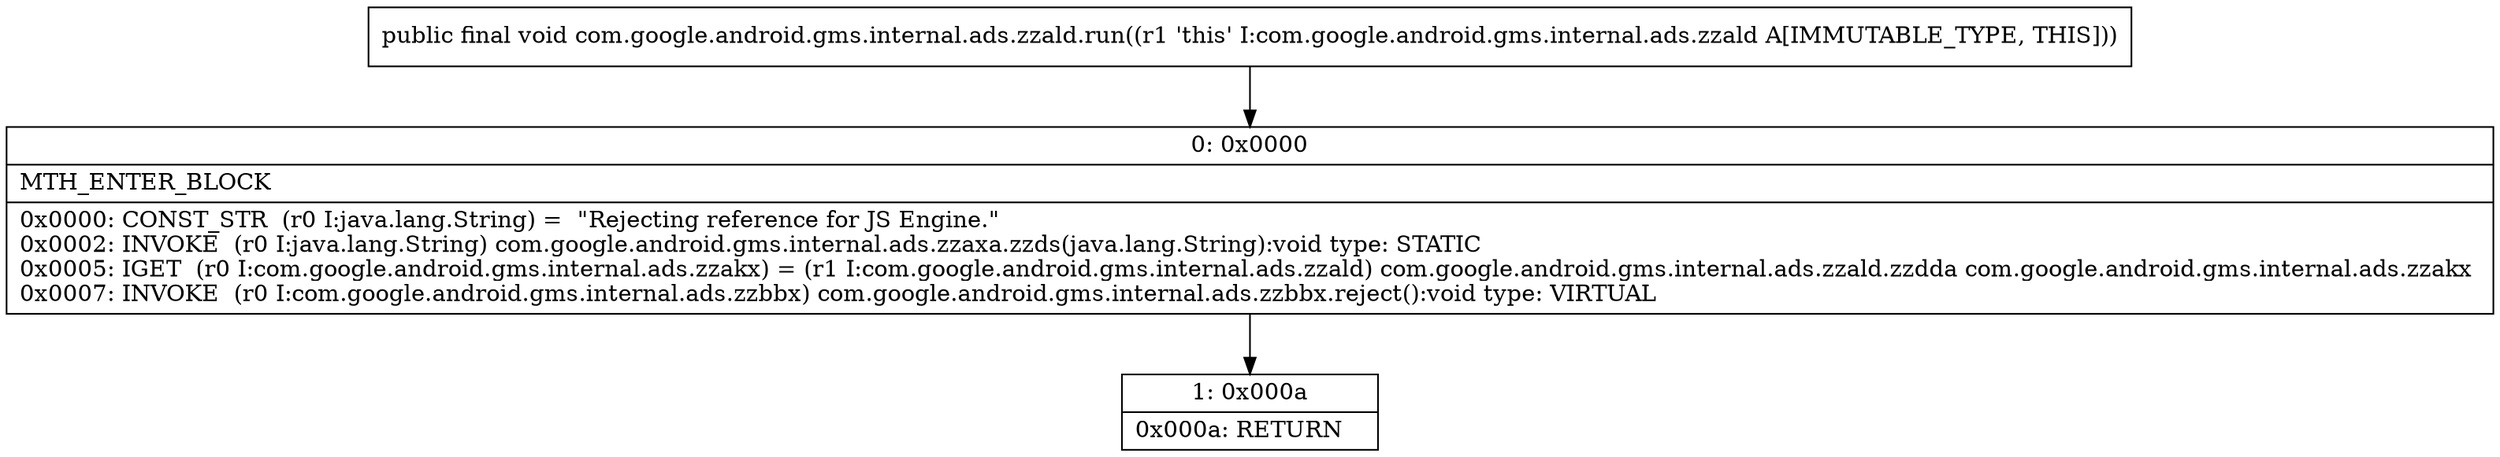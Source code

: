 digraph "CFG forcom.google.android.gms.internal.ads.zzald.run()V" {
Node_0 [shape=record,label="{0\:\ 0x0000|MTH_ENTER_BLOCK\l|0x0000: CONST_STR  (r0 I:java.lang.String) =  \"Rejecting reference for JS Engine.\" \l0x0002: INVOKE  (r0 I:java.lang.String) com.google.android.gms.internal.ads.zzaxa.zzds(java.lang.String):void type: STATIC \l0x0005: IGET  (r0 I:com.google.android.gms.internal.ads.zzakx) = (r1 I:com.google.android.gms.internal.ads.zzald) com.google.android.gms.internal.ads.zzald.zzdda com.google.android.gms.internal.ads.zzakx \l0x0007: INVOKE  (r0 I:com.google.android.gms.internal.ads.zzbbx) com.google.android.gms.internal.ads.zzbbx.reject():void type: VIRTUAL \l}"];
Node_1 [shape=record,label="{1\:\ 0x000a|0x000a: RETURN   \l}"];
MethodNode[shape=record,label="{public final void com.google.android.gms.internal.ads.zzald.run((r1 'this' I:com.google.android.gms.internal.ads.zzald A[IMMUTABLE_TYPE, THIS])) }"];
MethodNode -> Node_0;
Node_0 -> Node_1;
}

